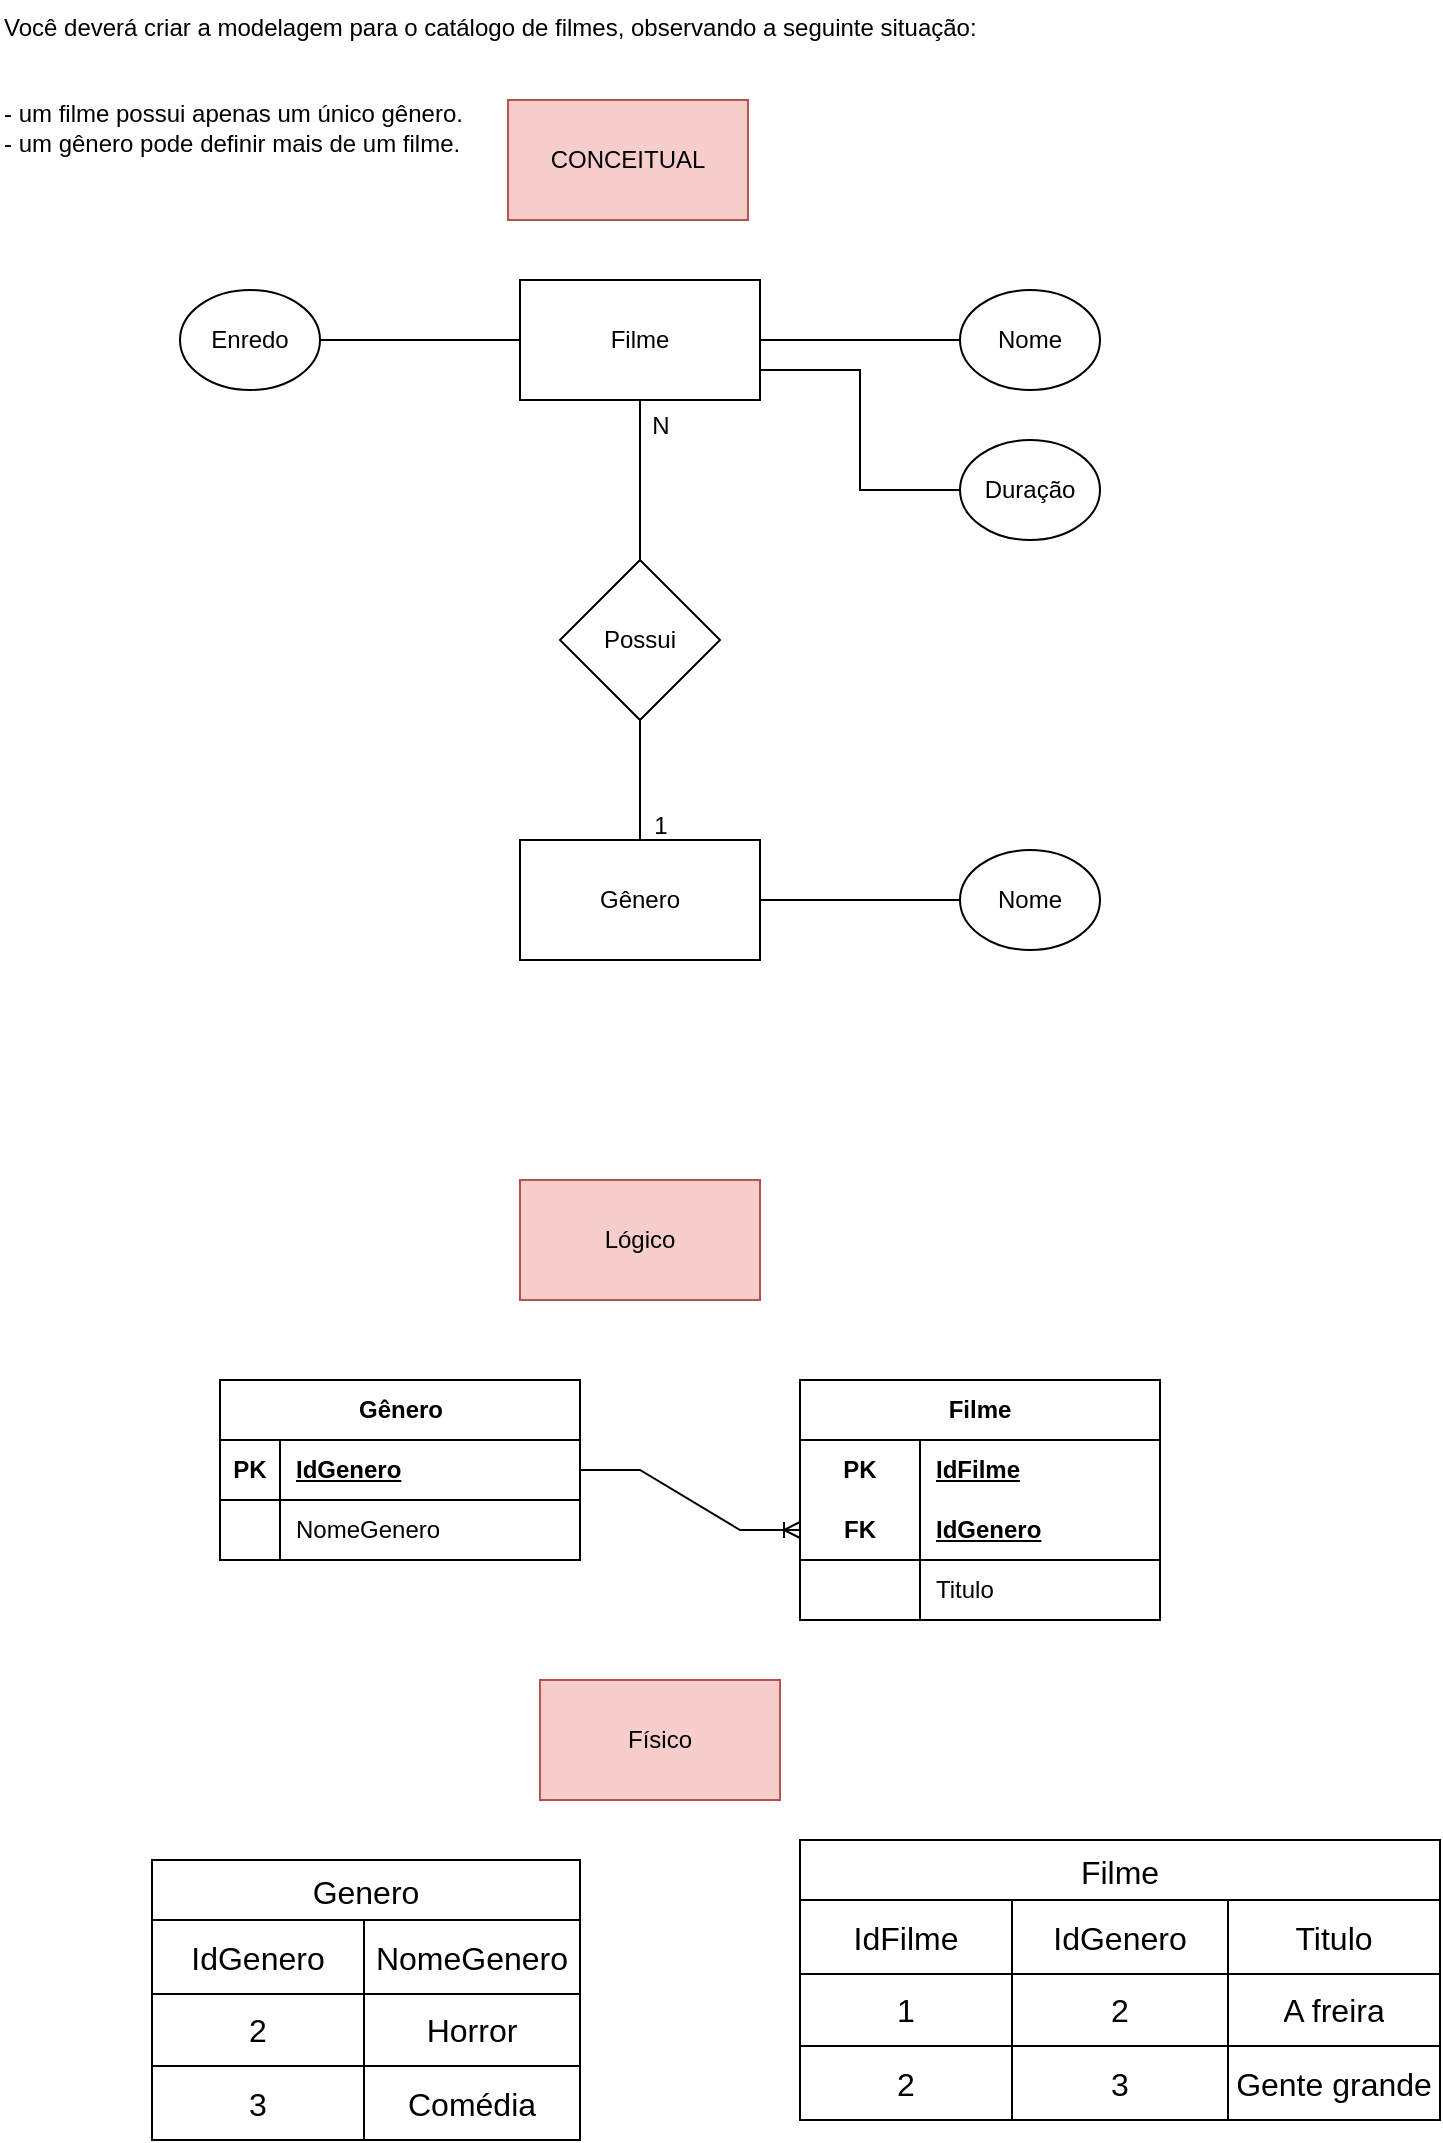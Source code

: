 <mxfile version="21.6.5" type="device">
  <diagram name="Página-1" id="qU458VsF6XTaMoowaXMe">
    <mxGraphModel dx="1045" dy="533" grid="1" gridSize="10" guides="1" tooltips="1" connect="1" arrows="1" fold="1" page="1" pageScale="1" pageWidth="827" pageHeight="1169" math="0" shadow="0">
      <root>
        <mxCell id="0" />
        <mxCell id="1" parent="0" />
        <mxCell id="j3vV-y7Z-GU3IHl7bT83-5" style="edgeStyle=orthogonalEdgeStyle;rounded=0;orthogonalLoop=1;jettySize=auto;html=1;entryX=0.5;entryY=0;entryDx=0;entryDy=0;endArrow=none;endFill=0;" parent="1" source="j3vV-y7Z-GU3IHl7bT83-1" target="j3vV-y7Z-GU3IHl7bT83-3" edge="1">
          <mxGeometry relative="1" as="geometry" />
        </mxCell>
        <mxCell id="j3vV-y7Z-GU3IHl7bT83-1" value="Possui" style="rhombus;whiteSpace=wrap;html=1;" parent="1" vertex="1">
          <mxGeometry x="320" y="320" width="80" height="80" as="geometry" />
        </mxCell>
        <mxCell id="j3vV-y7Z-GU3IHl7bT83-4" style="edgeStyle=orthogonalEdgeStyle;rounded=0;orthogonalLoop=1;jettySize=auto;html=1;entryX=0.5;entryY=0;entryDx=0;entryDy=0;strokeColor=default;startArrow=none;startFill=0;endArrow=none;endFill=0;" parent="1" source="j3vV-y7Z-GU3IHl7bT83-2" target="j3vV-y7Z-GU3IHl7bT83-1" edge="1">
          <mxGeometry relative="1" as="geometry" />
        </mxCell>
        <mxCell id="j3vV-y7Z-GU3IHl7bT83-2" value="Filme" style="rounded=0;whiteSpace=wrap;html=1;" parent="1" vertex="1">
          <mxGeometry x="300" y="180" width="120" height="60" as="geometry" />
        </mxCell>
        <mxCell id="j3vV-y7Z-GU3IHl7bT83-3" value="Gênero" style="rounded=0;whiteSpace=wrap;html=1;" parent="1" vertex="1">
          <mxGeometry x="300" y="460" width="120" height="60" as="geometry" />
        </mxCell>
        <mxCell id="j3vV-y7Z-GU3IHl7bT83-6" value="N" style="text;html=1;align=center;verticalAlign=middle;resizable=0;points=[];autosize=1;strokeColor=none;fillColor=none;" parent="1" vertex="1">
          <mxGeometry x="355" y="238" width="30" height="30" as="geometry" />
        </mxCell>
        <mxCell id="j3vV-y7Z-GU3IHl7bT83-7" value="1" style="text;html=1;align=center;verticalAlign=middle;resizable=0;points=[];autosize=1;strokeColor=none;fillColor=none;" parent="1" vertex="1">
          <mxGeometry x="355" y="438" width="30" height="30" as="geometry" />
        </mxCell>
        <mxCell id="j3vV-y7Z-GU3IHl7bT83-9" style="edgeStyle=orthogonalEdgeStyle;rounded=0;orthogonalLoop=1;jettySize=auto;html=1;endArrow=none;endFill=0;" parent="1" source="j3vV-y7Z-GU3IHl7bT83-8" target="j3vV-y7Z-GU3IHl7bT83-2" edge="1">
          <mxGeometry relative="1" as="geometry" />
        </mxCell>
        <mxCell id="j3vV-y7Z-GU3IHl7bT83-8" value="Nome" style="ellipse;whiteSpace=wrap;html=1;" parent="1" vertex="1">
          <mxGeometry x="520" y="185" width="70" height="50" as="geometry" />
        </mxCell>
        <mxCell id="j3vV-y7Z-GU3IHl7bT83-11" style="edgeStyle=orthogonalEdgeStyle;rounded=0;orthogonalLoop=1;jettySize=auto;html=1;entryX=1;entryY=0.75;entryDx=0;entryDy=0;endArrow=none;endFill=0;" parent="1" source="j3vV-y7Z-GU3IHl7bT83-10" target="j3vV-y7Z-GU3IHl7bT83-2" edge="1">
          <mxGeometry relative="1" as="geometry" />
        </mxCell>
        <mxCell id="j3vV-y7Z-GU3IHl7bT83-10" value="Duração" style="ellipse;whiteSpace=wrap;html=1;" parent="1" vertex="1">
          <mxGeometry x="520" y="260" width="70" height="50" as="geometry" />
        </mxCell>
        <mxCell id="j3vV-y7Z-GU3IHl7bT83-13" style="edgeStyle=orthogonalEdgeStyle;rounded=0;orthogonalLoop=1;jettySize=auto;html=1;entryX=1;entryY=0.5;entryDx=0;entryDy=0;endArrow=none;endFill=0;" parent="1" source="j3vV-y7Z-GU3IHl7bT83-12" target="j3vV-y7Z-GU3IHl7bT83-3" edge="1">
          <mxGeometry relative="1" as="geometry" />
        </mxCell>
        <mxCell id="j3vV-y7Z-GU3IHl7bT83-12" value="Nome" style="ellipse;whiteSpace=wrap;html=1;" parent="1" vertex="1">
          <mxGeometry x="520" y="465" width="70" height="50" as="geometry" />
        </mxCell>
        <mxCell id="j3vV-y7Z-GU3IHl7bT83-15" style="edgeStyle=orthogonalEdgeStyle;rounded=0;orthogonalLoop=1;jettySize=auto;html=1;entryX=0;entryY=0.5;entryDx=0;entryDy=0;endArrow=none;endFill=0;" parent="1" source="j3vV-y7Z-GU3IHl7bT83-14" target="j3vV-y7Z-GU3IHl7bT83-2" edge="1">
          <mxGeometry relative="1" as="geometry" />
        </mxCell>
        <mxCell id="j3vV-y7Z-GU3IHl7bT83-14" value="Enredo" style="ellipse;whiteSpace=wrap;html=1;" parent="1" vertex="1">
          <mxGeometry x="130" y="185" width="70" height="50" as="geometry" />
        </mxCell>
        <mxCell id="j3vV-y7Z-GU3IHl7bT83-16" value="Você deverá criar a modelagem para o catálogo de filmes, observando a seguinte situação:&#xa;&#xa;&#xa;- um filme possui apenas um único gênero.&#xa;- um gênero pode definir mais de um filme." style="text;whiteSpace=wrap;" parent="1" vertex="1">
          <mxGeometry x="40" y="40" width="520" height="100" as="geometry" />
        </mxCell>
        <mxCell id="bt7nY7jLO7dswbD9dWhW-1" value="CONCEITUAL" style="rounded=0;whiteSpace=wrap;html=1;fillColor=#f8cecc;strokeColor=#b85450;" parent="1" vertex="1">
          <mxGeometry x="294" y="90" width="120" height="60" as="geometry" />
        </mxCell>
        <mxCell id="bt7nY7jLO7dswbD9dWhW-2" value="Lógico" style="rounded=0;whiteSpace=wrap;html=1;fillColor=#f8cecc;strokeColor=#b85450;" parent="1" vertex="1">
          <mxGeometry x="300" y="630" width="120" height="60" as="geometry" />
        </mxCell>
        <mxCell id="bt7nY7jLO7dswbD9dWhW-3" value="Gênero" style="shape=table;startSize=30;container=1;collapsible=1;childLayout=tableLayout;fixedRows=1;rowLines=0;fontStyle=1;align=center;resizeLast=1;html=1;" parent="1" vertex="1">
          <mxGeometry x="150" y="730" width="180" height="90" as="geometry" />
        </mxCell>
        <mxCell id="bt7nY7jLO7dswbD9dWhW-4" value="" style="shape=tableRow;horizontal=0;startSize=0;swimlaneHead=0;swimlaneBody=0;fillColor=none;collapsible=0;dropTarget=0;points=[[0,0.5],[1,0.5]];portConstraint=eastwest;top=0;left=0;right=0;bottom=1;" parent="bt7nY7jLO7dswbD9dWhW-3" vertex="1">
          <mxGeometry y="30" width="180" height="30" as="geometry" />
        </mxCell>
        <mxCell id="bt7nY7jLO7dswbD9dWhW-5" value="PK" style="shape=partialRectangle;connectable=0;fillColor=none;top=0;left=0;bottom=0;right=0;fontStyle=1;overflow=hidden;whiteSpace=wrap;html=1;" parent="bt7nY7jLO7dswbD9dWhW-4" vertex="1">
          <mxGeometry width="30" height="30" as="geometry">
            <mxRectangle width="30" height="30" as="alternateBounds" />
          </mxGeometry>
        </mxCell>
        <mxCell id="bt7nY7jLO7dswbD9dWhW-6" value="IdGenero" style="shape=partialRectangle;connectable=0;fillColor=none;top=0;left=0;bottom=0;right=0;align=left;spacingLeft=6;fontStyle=5;overflow=hidden;whiteSpace=wrap;html=1;" parent="bt7nY7jLO7dswbD9dWhW-4" vertex="1">
          <mxGeometry x="30" width="150" height="30" as="geometry">
            <mxRectangle width="150" height="30" as="alternateBounds" />
          </mxGeometry>
        </mxCell>
        <mxCell id="bt7nY7jLO7dswbD9dWhW-7" value="" style="shape=tableRow;horizontal=0;startSize=0;swimlaneHead=0;swimlaneBody=0;fillColor=none;collapsible=0;dropTarget=0;points=[[0,0.5],[1,0.5]];portConstraint=eastwest;top=0;left=0;right=0;bottom=0;" parent="bt7nY7jLO7dswbD9dWhW-3" vertex="1">
          <mxGeometry y="60" width="180" height="30" as="geometry" />
        </mxCell>
        <mxCell id="bt7nY7jLO7dswbD9dWhW-8" value="" style="shape=partialRectangle;connectable=0;fillColor=none;top=0;left=0;bottom=0;right=0;editable=1;overflow=hidden;whiteSpace=wrap;html=1;" parent="bt7nY7jLO7dswbD9dWhW-7" vertex="1">
          <mxGeometry width="30" height="30" as="geometry">
            <mxRectangle width="30" height="30" as="alternateBounds" />
          </mxGeometry>
        </mxCell>
        <mxCell id="bt7nY7jLO7dswbD9dWhW-9" value="NomeGenero" style="shape=partialRectangle;connectable=0;fillColor=none;top=0;left=0;bottom=0;right=0;align=left;spacingLeft=6;overflow=hidden;whiteSpace=wrap;html=1;" parent="bt7nY7jLO7dswbD9dWhW-7" vertex="1">
          <mxGeometry x="30" width="150" height="30" as="geometry">
            <mxRectangle width="150" height="30" as="alternateBounds" />
          </mxGeometry>
        </mxCell>
        <mxCell id="bt7nY7jLO7dswbD9dWhW-16" value="Filme" style="shape=table;startSize=30;container=1;collapsible=1;childLayout=tableLayout;fixedRows=1;rowLines=0;fontStyle=1;align=center;resizeLast=1;html=1;whiteSpace=wrap;" parent="1" vertex="1">
          <mxGeometry x="440" y="730" width="180" height="120" as="geometry" />
        </mxCell>
        <mxCell id="bt7nY7jLO7dswbD9dWhW-17" value="" style="shape=tableRow;horizontal=0;startSize=0;swimlaneHead=0;swimlaneBody=0;fillColor=none;collapsible=0;dropTarget=0;points=[[0,0.5],[1,0.5]];portConstraint=eastwest;top=0;left=0;right=0;bottom=0;html=1;" parent="bt7nY7jLO7dswbD9dWhW-16" vertex="1">
          <mxGeometry y="30" width="180" height="30" as="geometry" />
        </mxCell>
        <mxCell id="bt7nY7jLO7dswbD9dWhW-18" value="PK" style="shape=partialRectangle;connectable=0;fillColor=none;top=0;left=0;bottom=0;right=0;fontStyle=1;overflow=hidden;html=1;whiteSpace=wrap;" parent="bt7nY7jLO7dswbD9dWhW-17" vertex="1">
          <mxGeometry width="60" height="30" as="geometry">
            <mxRectangle width="60" height="30" as="alternateBounds" />
          </mxGeometry>
        </mxCell>
        <mxCell id="bt7nY7jLO7dswbD9dWhW-19" value="IdFilme" style="shape=partialRectangle;connectable=0;fillColor=none;top=0;left=0;bottom=0;right=0;align=left;spacingLeft=6;fontStyle=5;overflow=hidden;html=1;whiteSpace=wrap;" parent="bt7nY7jLO7dswbD9dWhW-17" vertex="1">
          <mxGeometry x="60" width="120" height="30" as="geometry">
            <mxRectangle width="120" height="30" as="alternateBounds" />
          </mxGeometry>
        </mxCell>
        <mxCell id="bt7nY7jLO7dswbD9dWhW-20" value="" style="shape=tableRow;horizontal=0;startSize=0;swimlaneHead=0;swimlaneBody=0;fillColor=none;collapsible=0;dropTarget=0;points=[[0,0.5],[1,0.5]];portConstraint=eastwest;top=0;left=0;right=0;bottom=1;html=1;" parent="bt7nY7jLO7dswbD9dWhW-16" vertex="1">
          <mxGeometry y="60" width="180" height="30" as="geometry" />
        </mxCell>
        <mxCell id="bt7nY7jLO7dswbD9dWhW-21" value="FK" style="shape=partialRectangle;connectable=0;fillColor=none;top=0;left=0;bottom=0;right=0;fontStyle=1;overflow=hidden;html=1;whiteSpace=wrap;" parent="bt7nY7jLO7dswbD9dWhW-20" vertex="1">
          <mxGeometry width="60" height="30" as="geometry">
            <mxRectangle width="60" height="30" as="alternateBounds" />
          </mxGeometry>
        </mxCell>
        <mxCell id="bt7nY7jLO7dswbD9dWhW-22" value="IdGenero" style="shape=partialRectangle;connectable=0;fillColor=none;top=0;left=0;bottom=0;right=0;align=left;spacingLeft=6;fontStyle=5;overflow=hidden;html=1;whiteSpace=wrap;" parent="bt7nY7jLO7dswbD9dWhW-20" vertex="1">
          <mxGeometry x="60" width="120" height="30" as="geometry">
            <mxRectangle width="120" height="30" as="alternateBounds" />
          </mxGeometry>
        </mxCell>
        <mxCell id="bt7nY7jLO7dswbD9dWhW-23" value="" style="shape=tableRow;horizontal=0;startSize=0;swimlaneHead=0;swimlaneBody=0;fillColor=none;collapsible=0;dropTarget=0;points=[[0,0.5],[1,0.5]];portConstraint=eastwest;top=0;left=0;right=0;bottom=0;html=1;" parent="bt7nY7jLO7dswbD9dWhW-16" vertex="1">
          <mxGeometry y="90" width="180" height="30" as="geometry" />
        </mxCell>
        <mxCell id="bt7nY7jLO7dswbD9dWhW-24" value="" style="shape=partialRectangle;connectable=0;fillColor=none;top=0;left=0;bottom=0;right=0;editable=1;overflow=hidden;html=1;whiteSpace=wrap;" parent="bt7nY7jLO7dswbD9dWhW-23" vertex="1">
          <mxGeometry width="60" height="30" as="geometry">
            <mxRectangle width="60" height="30" as="alternateBounds" />
          </mxGeometry>
        </mxCell>
        <mxCell id="bt7nY7jLO7dswbD9dWhW-25" value="Titulo" style="shape=partialRectangle;connectable=0;fillColor=none;top=0;left=0;bottom=0;right=0;align=left;spacingLeft=6;overflow=hidden;html=1;whiteSpace=wrap;" parent="bt7nY7jLO7dswbD9dWhW-23" vertex="1">
          <mxGeometry x="60" width="120" height="30" as="geometry">
            <mxRectangle width="120" height="30" as="alternateBounds" />
          </mxGeometry>
        </mxCell>
        <mxCell id="bt7nY7jLO7dswbD9dWhW-29" value="" style="edgeStyle=entityRelationEdgeStyle;fontSize=12;html=1;endArrow=ERoneToMany;rounded=0;exitX=1;exitY=0.5;exitDx=0;exitDy=0;entryX=0;entryY=0.5;entryDx=0;entryDy=0;" parent="1" source="bt7nY7jLO7dswbD9dWhW-4" target="bt7nY7jLO7dswbD9dWhW-20" edge="1">
          <mxGeometry width="100" height="100" relative="1" as="geometry">
            <mxPoint x="350" y="760" as="sourcePoint" />
            <mxPoint x="450" y="660" as="targetPoint" />
          </mxGeometry>
        </mxCell>
        <mxCell id="bt7nY7jLO7dswbD9dWhW-30" value="Físico" style="rounded=0;whiteSpace=wrap;html=1;fillColor=#f8cecc;strokeColor=#b85450;" parent="1" vertex="1">
          <mxGeometry x="310" y="880" width="120" height="60" as="geometry" />
        </mxCell>
        <mxCell id="bt7nY7jLO7dswbD9dWhW-31" value="Genero" style="shape=table;startSize=30;container=1;collapsible=0;childLayout=tableLayout;strokeColor=default;fontSize=16;" parent="1" vertex="1">
          <mxGeometry x="116" y="970" width="214" height="140" as="geometry" />
        </mxCell>
        <mxCell id="bt7nY7jLO7dswbD9dWhW-32" value="" style="shape=tableRow;horizontal=0;startSize=0;swimlaneHead=0;swimlaneBody=0;strokeColor=inherit;top=0;left=0;bottom=0;right=0;collapsible=0;dropTarget=0;fillColor=none;points=[[0,0.5],[1,0.5]];portConstraint=eastwest;fontSize=16;" parent="bt7nY7jLO7dswbD9dWhW-31" vertex="1">
          <mxGeometry y="30" width="214" height="37" as="geometry" />
        </mxCell>
        <mxCell id="bt7nY7jLO7dswbD9dWhW-33" value="IdGenero" style="shape=partialRectangle;html=1;whiteSpace=wrap;connectable=0;strokeColor=inherit;overflow=hidden;fillColor=none;top=0;left=0;bottom=0;right=0;pointerEvents=1;fontSize=16;" parent="bt7nY7jLO7dswbD9dWhW-32" vertex="1">
          <mxGeometry width="106" height="37" as="geometry">
            <mxRectangle width="106" height="37" as="alternateBounds" />
          </mxGeometry>
        </mxCell>
        <mxCell id="bt7nY7jLO7dswbD9dWhW-34" value="NomeGenero" style="shape=partialRectangle;html=1;whiteSpace=wrap;connectable=0;strokeColor=inherit;overflow=hidden;fillColor=none;top=0;left=0;bottom=0;right=0;pointerEvents=1;fontSize=16;" parent="bt7nY7jLO7dswbD9dWhW-32" vertex="1">
          <mxGeometry x="106" width="108" height="37" as="geometry">
            <mxRectangle width="108" height="37" as="alternateBounds" />
          </mxGeometry>
        </mxCell>
        <mxCell id="bt7nY7jLO7dswbD9dWhW-36" value="" style="shape=tableRow;horizontal=0;startSize=0;swimlaneHead=0;swimlaneBody=0;strokeColor=inherit;top=0;left=0;bottom=0;right=0;collapsible=0;dropTarget=0;fillColor=none;points=[[0,0.5],[1,0.5]];portConstraint=eastwest;fontSize=16;" parent="bt7nY7jLO7dswbD9dWhW-31" vertex="1">
          <mxGeometry y="67" width="214" height="36" as="geometry" />
        </mxCell>
        <mxCell id="bt7nY7jLO7dswbD9dWhW-37" value="2" style="shape=partialRectangle;html=1;whiteSpace=wrap;connectable=0;strokeColor=inherit;overflow=hidden;fillColor=none;top=0;left=0;bottom=0;right=0;pointerEvents=1;fontSize=16;" parent="bt7nY7jLO7dswbD9dWhW-36" vertex="1">
          <mxGeometry width="106" height="36" as="geometry">
            <mxRectangle width="106" height="36" as="alternateBounds" />
          </mxGeometry>
        </mxCell>
        <mxCell id="bt7nY7jLO7dswbD9dWhW-38" value="Horror" style="shape=partialRectangle;html=1;whiteSpace=wrap;connectable=0;strokeColor=inherit;overflow=hidden;fillColor=none;top=0;left=0;bottom=0;right=0;pointerEvents=1;fontSize=16;" parent="bt7nY7jLO7dswbD9dWhW-36" vertex="1">
          <mxGeometry x="106" width="108" height="36" as="geometry">
            <mxRectangle width="108" height="36" as="alternateBounds" />
          </mxGeometry>
        </mxCell>
        <mxCell id="bt7nY7jLO7dswbD9dWhW-40" value="" style="shape=tableRow;horizontal=0;startSize=0;swimlaneHead=0;swimlaneBody=0;strokeColor=inherit;top=0;left=0;bottom=0;right=0;collapsible=0;dropTarget=0;fillColor=none;points=[[0,0.5],[1,0.5]];portConstraint=eastwest;fontSize=16;" parent="bt7nY7jLO7dswbD9dWhW-31" vertex="1">
          <mxGeometry y="103" width="214" height="37" as="geometry" />
        </mxCell>
        <mxCell id="bt7nY7jLO7dswbD9dWhW-41" value="3" style="shape=partialRectangle;html=1;whiteSpace=wrap;connectable=0;strokeColor=inherit;overflow=hidden;fillColor=none;top=0;left=0;bottom=0;right=0;pointerEvents=1;fontSize=16;" parent="bt7nY7jLO7dswbD9dWhW-40" vertex="1">
          <mxGeometry width="106" height="37" as="geometry">
            <mxRectangle width="106" height="37" as="alternateBounds" />
          </mxGeometry>
        </mxCell>
        <mxCell id="bt7nY7jLO7dswbD9dWhW-42" value="Comédia" style="shape=partialRectangle;html=1;whiteSpace=wrap;connectable=0;strokeColor=inherit;overflow=hidden;fillColor=none;top=0;left=0;bottom=0;right=0;pointerEvents=1;fontSize=16;" parent="bt7nY7jLO7dswbD9dWhW-40" vertex="1">
          <mxGeometry x="106" width="108" height="37" as="geometry">
            <mxRectangle width="108" height="37" as="alternateBounds" />
          </mxGeometry>
        </mxCell>
        <mxCell id="bt7nY7jLO7dswbD9dWhW-44" value="Filme" style="shape=table;startSize=30;container=1;collapsible=0;childLayout=tableLayout;strokeColor=default;fontSize=16;" parent="1" vertex="1">
          <mxGeometry x="440" y="960" width="320" height="140" as="geometry" />
        </mxCell>
        <mxCell id="bt7nY7jLO7dswbD9dWhW-45" value="" style="shape=tableRow;horizontal=0;startSize=0;swimlaneHead=0;swimlaneBody=0;strokeColor=inherit;top=0;left=0;bottom=0;right=0;collapsible=0;dropTarget=0;fillColor=none;points=[[0,0.5],[1,0.5]];portConstraint=eastwest;fontSize=16;" parent="bt7nY7jLO7dswbD9dWhW-44" vertex="1">
          <mxGeometry y="30" width="320" height="37" as="geometry" />
        </mxCell>
        <mxCell id="bt7nY7jLO7dswbD9dWhW-46" value="IdFilme" style="shape=partialRectangle;html=1;whiteSpace=wrap;connectable=0;strokeColor=inherit;overflow=hidden;fillColor=none;top=0;left=0;bottom=0;right=0;pointerEvents=1;fontSize=16;" parent="bt7nY7jLO7dswbD9dWhW-45" vertex="1">
          <mxGeometry width="106" height="37" as="geometry">
            <mxRectangle width="106" height="37" as="alternateBounds" />
          </mxGeometry>
        </mxCell>
        <mxCell id="bt7nY7jLO7dswbD9dWhW-47" value="IdGenero" style="shape=partialRectangle;html=1;whiteSpace=wrap;connectable=0;strokeColor=inherit;overflow=hidden;fillColor=none;top=0;left=0;bottom=0;right=0;pointerEvents=1;fontSize=16;" parent="bt7nY7jLO7dswbD9dWhW-45" vertex="1">
          <mxGeometry x="106" width="108" height="37" as="geometry">
            <mxRectangle width="108" height="37" as="alternateBounds" />
          </mxGeometry>
        </mxCell>
        <mxCell id="bt7nY7jLO7dswbD9dWhW-48" value="Titulo" style="shape=partialRectangle;html=1;whiteSpace=wrap;connectable=0;strokeColor=inherit;overflow=hidden;fillColor=none;top=0;left=0;bottom=0;right=0;pointerEvents=1;fontSize=16;" parent="bt7nY7jLO7dswbD9dWhW-45" vertex="1">
          <mxGeometry x="214" width="106" height="37" as="geometry">
            <mxRectangle width="106" height="37" as="alternateBounds" />
          </mxGeometry>
        </mxCell>
        <mxCell id="bt7nY7jLO7dswbD9dWhW-49" value="" style="shape=tableRow;horizontal=0;startSize=0;swimlaneHead=0;swimlaneBody=0;strokeColor=inherit;top=0;left=0;bottom=0;right=0;collapsible=0;dropTarget=0;fillColor=none;points=[[0,0.5],[1,0.5]];portConstraint=eastwest;fontSize=16;" parent="bt7nY7jLO7dswbD9dWhW-44" vertex="1">
          <mxGeometry y="67" width="320" height="36" as="geometry" />
        </mxCell>
        <mxCell id="bt7nY7jLO7dswbD9dWhW-50" value="1" style="shape=partialRectangle;html=1;whiteSpace=wrap;connectable=0;strokeColor=inherit;overflow=hidden;fillColor=none;top=0;left=0;bottom=0;right=0;pointerEvents=1;fontSize=16;" parent="bt7nY7jLO7dswbD9dWhW-49" vertex="1">
          <mxGeometry width="106" height="36" as="geometry">
            <mxRectangle width="106" height="36" as="alternateBounds" />
          </mxGeometry>
        </mxCell>
        <mxCell id="bt7nY7jLO7dswbD9dWhW-51" value="2" style="shape=partialRectangle;html=1;whiteSpace=wrap;connectable=0;strokeColor=inherit;overflow=hidden;fillColor=none;top=0;left=0;bottom=0;right=0;pointerEvents=1;fontSize=16;" parent="bt7nY7jLO7dswbD9dWhW-49" vertex="1">
          <mxGeometry x="106" width="108" height="36" as="geometry">
            <mxRectangle width="108" height="36" as="alternateBounds" />
          </mxGeometry>
        </mxCell>
        <mxCell id="bt7nY7jLO7dswbD9dWhW-52" value="A freira" style="shape=partialRectangle;html=1;whiteSpace=wrap;connectable=0;strokeColor=inherit;overflow=hidden;fillColor=none;top=0;left=0;bottom=0;right=0;pointerEvents=1;fontSize=16;" parent="bt7nY7jLO7dswbD9dWhW-49" vertex="1">
          <mxGeometry x="214" width="106" height="36" as="geometry">
            <mxRectangle width="106" height="36" as="alternateBounds" />
          </mxGeometry>
        </mxCell>
        <mxCell id="bt7nY7jLO7dswbD9dWhW-53" value="" style="shape=tableRow;horizontal=0;startSize=0;swimlaneHead=0;swimlaneBody=0;strokeColor=inherit;top=0;left=0;bottom=0;right=0;collapsible=0;dropTarget=0;fillColor=none;points=[[0,0.5],[1,0.5]];portConstraint=eastwest;fontSize=16;" parent="bt7nY7jLO7dswbD9dWhW-44" vertex="1">
          <mxGeometry y="103" width="320" height="37" as="geometry" />
        </mxCell>
        <mxCell id="bt7nY7jLO7dswbD9dWhW-54" value="2" style="shape=partialRectangle;html=1;whiteSpace=wrap;connectable=0;strokeColor=inherit;overflow=hidden;fillColor=none;top=0;left=0;bottom=0;right=0;pointerEvents=1;fontSize=16;" parent="bt7nY7jLO7dswbD9dWhW-53" vertex="1">
          <mxGeometry width="106" height="37" as="geometry">
            <mxRectangle width="106" height="37" as="alternateBounds" />
          </mxGeometry>
        </mxCell>
        <mxCell id="bt7nY7jLO7dswbD9dWhW-55" value="3" style="shape=partialRectangle;html=1;whiteSpace=wrap;connectable=0;strokeColor=inherit;overflow=hidden;fillColor=none;top=0;left=0;bottom=0;right=0;pointerEvents=1;fontSize=16;" parent="bt7nY7jLO7dswbD9dWhW-53" vertex="1">
          <mxGeometry x="106" width="108" height="37" as="geometry">
            <mxRectangle width="108" height="37" as="alternateBounds" />
          </mxGeometry>
        </mxCell>
        <mxCell id="bt7nY7jLO7dswbD9dWhW-56" value="Gente grande" style="shape=partialRectangle;html=1;whiteSpace=wrap;connectable=0;strokeColor=inherit;overflow=hidden;fillColor=none;top=0;left=0;bottom=0;right=0;pointerEvents=1;fontSize=16;" parent="bt7nY7jLO7dswbD9dWhW-53" vertex="1">
          <mxGeometry x="214" width="106" height="37" as="geometry">
            <mxRectangle width="106" height="37" as="alternateBounds" />
          </mxGeometry>
        </mxCell>
      </root>
    </mxGraphModel>
  </diagram>
</mxfile>
